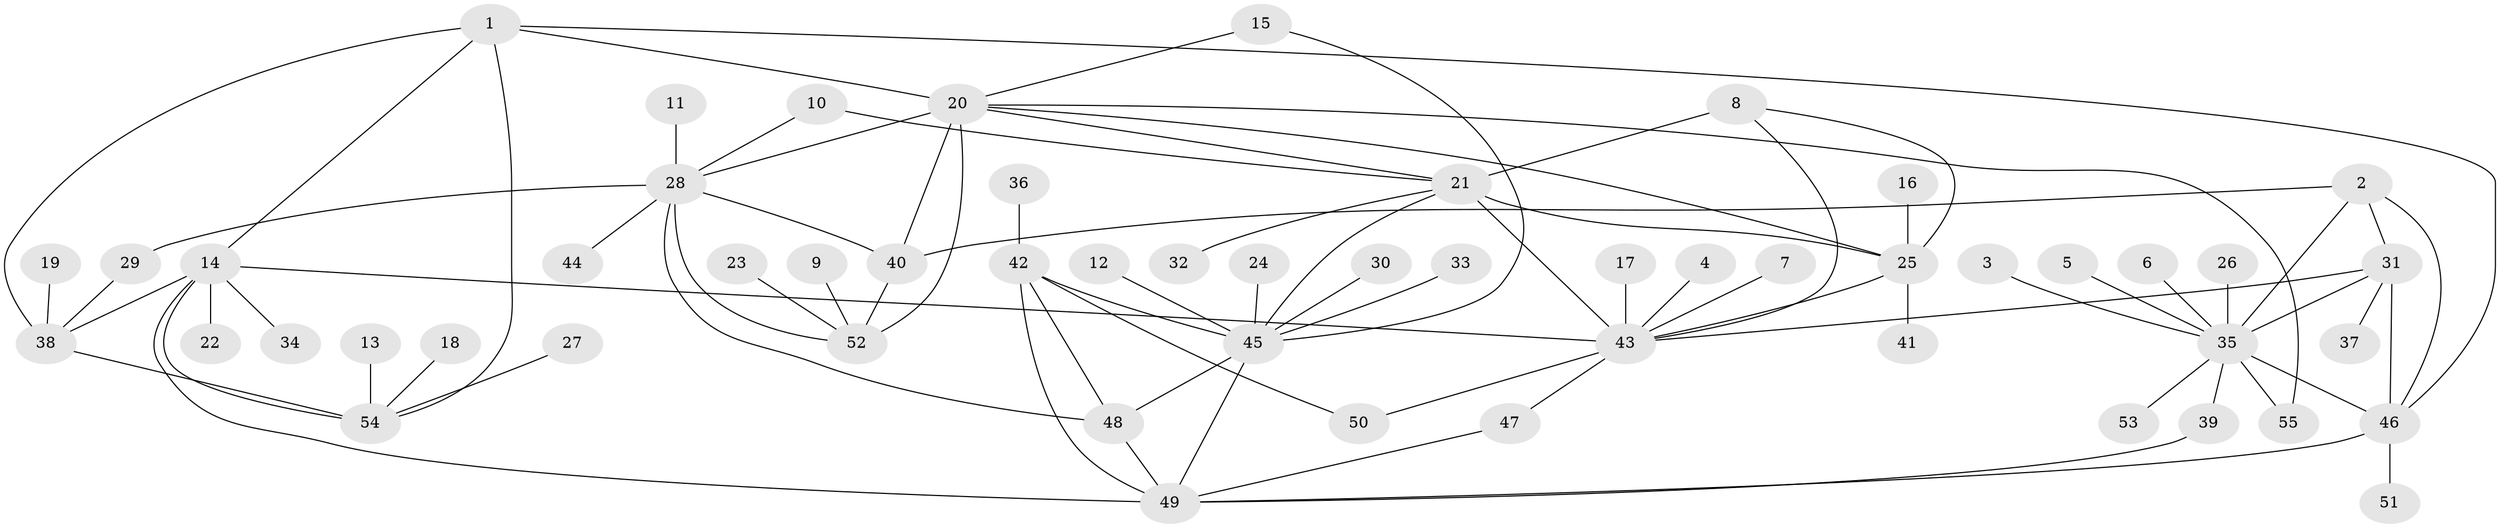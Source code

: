 // original degree distribution, {10: 0.018691588785046728, 6: 0.04672897196261682, 4: 0.028037383177570093, 8: 0.04672897196261682, 12: 0.018691588785046728, 5: 0.037383177570093455, 9: 0.028037383177570093, 7: 0.009345794392523364, 13: 0.009345794392523364, 11: 0.009345794392523364, 1: 0.5981308411214953, 2: 0.11214953271028037, 3: 0.037383177570093455}
// Generated by graph-tools (version 1.1) at 2025/02/03/09/25 03:02:41]
// undirected, 55 vertices, 83 edges
graph export_dot {
graph [start="1"]
  node [color=gray90,style=filled];
  1;
  2;
  3;
  4;
  5;
  6;
  7;
  8;
  9;
  10;
  11;
  12;
  13;
  14;
  15;
  16;
  17;
  18;
  19;
  20;
  21;
  22;
  23;
  24;
  25;
  26;
  27;
  28;
  29;
  30;
  31;
  32;
  33;
  34;
  35;
  36;
  37;
  38;
  39;
  40;
  41;
  42;
  43;
  44;
  45;
  46;
  47;
  48;
  49;
  50;
  51;
  52;
  53;
  54;
  55;
  1 -- 14 [weight=2.0];
  1 -- 20 [weight=1.0];
  1 -- 38 [weight=1.0];
  1 -- 46 [weight=1.0];
  1 -- 54 [weight=1.0];
  2 -- 31 [weight=1.0];
  2 -- 35 [weight=2.0];
  2 -- 40 [weight=1.0];
  2 -- 46 [weight=1.0];
  3 -- 35 [weight=1.0];
  4 -- 43 [weight=1.0];
  5 -- 35 [weight=1.0];
  6 -- 35 [weight=1.0];
  7 -- 43 [weight=1.0];
  8 -- 21 [weight=2.0];
  8 -- 25 [weight=1.0];
  8 -- 43 [weight=1.0];
  9 -- 52 [weight=1.0];
  10 -- 21 [weight=1.0];
  10 -- 28 [weight=1.0];
  11 -- 28 [weight=1.0];
  12 -- 45 [weight=1.0];
  13 -- 54 [weight=1.0];
  14 -- 22 [weight=1.0];
  14 -- 34 [weight=1.0];
  14 -- 38 [weight=2.0];
  14 -- 43 [weight=1.0];
  14 -- 49 [weight=1.0];
  14 -- 54 [weight=2.0];
  15 -- 20 [weight=1.0];
  15 -- 45 [weight=1.0];
  16 -- 25 [weight=1.0];
  17 -- 43 [weight=1.0];
  18 -- 54 [weight=1.0];
  19 -- 38 [weight=1.0];
  20 -- 21 [weight=1.0];
  20 -- 25 [weight=1.0];
  20 -- 28 [weight=1.0];
  20 -- 40 [weight=2.0];
  20 -- 52 [weight=2.0];
  20 -- 55 [weight=1.0];
  21 -- 25 [weight=2.0];
  21 -- 32 [weight=1.0];
  21 -- 43 [weight=2.0];
  21 -- 45 [weight=1.0];
  23 -- 52 [weight=1.0];
  24 -- 45 [weight=1.0];
  25 -- 41 [weight=1.0];
  25 -- 43 [weight=1.0];
  26 -- 35 [weight=1.0];
  27 -- 54 [weight=1.0];
  28 -- 29 [weight=1.0];
  28 -- 40 [weight=1.0];
  28 -- 44 [weight=1.0];
  28 -- 48 [weight=2.0];
  28 -- 52 [weight=2.0];
  29 -- 38 [weight=1.0];
  30 -- 45 [weight=1.0];
  31 -- 35 [weight=2.0];
  31 -- 37 [weight=1.0];
  31 -- 43 [weight=1.0];
  31 -- 46 [weight=1.0];
  33 -- 45 [weight=1.0];
  35 -- 39 [weight=1.0];
  35 -- 46 [weight=2.0];
  35 -- 53 [weight=1.0];
  35 -- 55 [weight=1.0];
  36 -- 42 [weight=1.0];
  38 -- 54 [weight=1.0];
  39 -- 49 [weight=1.0];
  40 -- 52 [weight=2.0];
  42 -- 45 [weight=1.0];
  42 -- 48 [weight=2.0];
  42 -- 49 [weight=1.0];
  42 -- 50 [weight=1.0];
  43 -- 47 [weight=1.0];
  43 -- 50 [weight=1.0];
  45 -- 48 [weight=2.0];
  45 -- 49 [weight=1.0];
  46 -- 49 [weight=1.0];
  46 -- 51 [weight=1.0];
  47 -- 49 [weight=1.0];
  48 -- 49 [weight=2.0];
}
